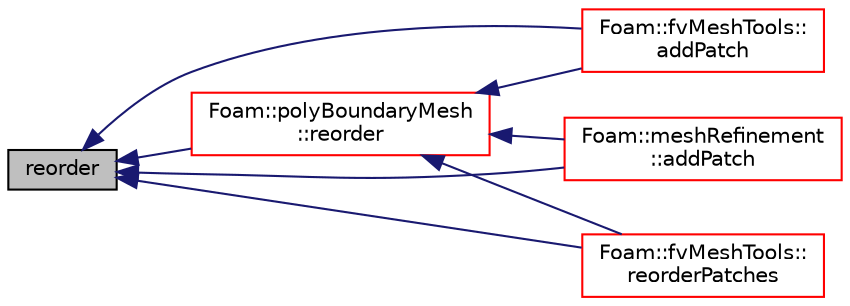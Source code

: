 digraph "reorder"
{
  bgcolor="transparent";
  edge [fontname="Helvetica",fontsize="10",labelfontname="Helvetica",labelfontsize="10"];
  node [fontname="Helvetica",fontsize="10",shape=record];
  rankdir="LR";
  Node7938 [label="reorder",height=0.2,width=0.4,color="black", fillcolor="grey75", style="filled", fontcolor="black"];
  Node7938 -> Node7939 [dir="back",color="midnightblue",fontsize="10",style="solid",fontname="Helvetica"];
  Node7939 [label="Foam::fvMeshTools::\laddPatch",height=0.2,width=0.4,color="red",URL="$a22205.html#a590f160ae7ad17fa6394045ac077b9bf",tooltip="Add patch. Inserts patch before all processor patches. "];
  Node7938 -> Node7952 [dir="back",color="midnightblue",fontsize="10",style="solid",fontname="Helvetica"];
  Node7952 [label="Foam::meshRefinement\l::addPatch",height=0.2,width=0.4,color="red",URL="$a25857.html#a7648b2de2bf053048ba38532a8cf73a1",tooltip="Helper:add patch to mesh. Update all registered fields. "];
  Node7938 -> Node7957 [dir="back",color="midnightblue",fontsize="10",style="solid",fontname="Helvetica"];
  Node7957 [label="Foam::polyBoundaryMesh\l::reorder",height=0.2,width=0.4,color="red",URL="$a28557.html#a95c28578fe12550673a1a0917d8fb7f7",tooltip="Reorders patches. Ordering does not have to be done in. "];
  Node7957 -> Node7939 [dir="back",color="midnightblue",fontsize="10",style="solid",fontname="Helvetica"];
  Node7957 -> Node7952 [dir="back",color="midnightblue",fontsize="10",style="solid",fontname="Helvetica"];
  Node7957 -> Node8048 [dir="back",color="midnightblue",fontsize="10",style="solid",fontname="Helvetica"];
  Node8048 [label="Foam::fvMeshTools::\lreorderPatches",height=0.2,width=0.4,color="red",URL="$a22205.html#a18d7d3895abc0ab81c525bd81ba69a9c",tooltip="Reorder and remove trailing patches. If validBoundary call is parallel. "];
  Node7938 -> Node8048 [dir="back",color="midnightblue",fontsize="10",style="solid",fontname="Helvetica"];
}

